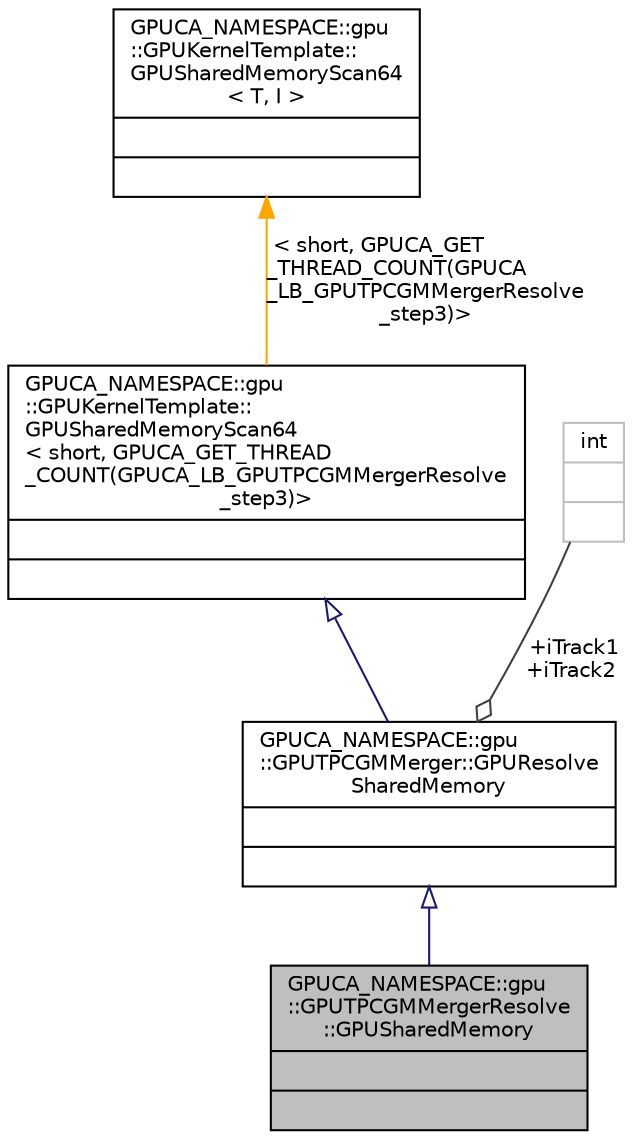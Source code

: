 digraph "GPUCA_NAMESPACE::gpu::GPUTPCGMMergerResolve::GPUSharedMemory"
{
 // INTERACTIVE_SVG=YES
  bgcolor="transparent";
  edge [fontname="Helvetica",fontsize="10",labelfontname="Helvetica",labelfontsize="10"];
  node [fontname="Helvetica",fontsize="10",shape=record];
  Node4 [label="{GPUCA_NAMESPACE::gpu\l::GPUTPCGMMergerResolve\l::GPUSharedMemory\n||}",height=0.2,width=0.4,color="black", fillcolor="grey75", style="filled", fontcolor="black"];
  Node5 -> Node4 [dir="back",color="midnightblue",fontsize="10",style="solid",arrowtail="onormal",fontname="Helvetica"];
  Node5 [label="{GPUCA_NAMESPACE::gpu\l::GPUTPCGMMerger::GPUResolve\lSharedMemory\n||}",height=0.2,width=0.4,color="black",URL="$d1/d3f/structGPUCA__NAMESPACE_1_1gpu_1_1GPUTPCGMMerger_1_1GPUResolveSharedMemory.html"];
  Node6 -> Node5 [dir="back",color="midnightblue",fontsize="10",style="solid",arrowtail="onormal",fontname="Helvetica"];
  Node6 [label="{GPUCA_NAMESPACE::gpu\l::GPUKernelTemplate::\lGPUSharedMemoryScan64\l\< short, GPUCA_GET_THREAD\l_COUNT(GPUCA_LB_GPUTPCGMMergerResolve\l_step3)\>\n||}",height=0.2,width=0.4,color="black",URL="$dd/deb/structGPUCA__NAMESPACE_1_1gpu_1_1GPUKernelTemplate_1_1GPUSharedMemoryScan64.html"];
  Node7 -> Node6 [dir="back",color="orange",fontsize="10",style="solid",label=" \< short, GPUCA_GET\l_THREAD_COUNT(GPUCA\l_LB_GPUTPCGMMergerResolve\l_step3)\>" ,fontname="Helvetica"];
  Node7 [label="{GPUCA_NAMESPACE::gpu\l::GPUKernelTemplate::\lGPUSharedMemoryScan64\l\< T, I \>\n||}",height=0.2,width=0.4,color="black",URL="$dd/deb/structGPUCA__NAMESPACE_1_1gpu_1_1GPUKernelTemplate_1_1GPUSharedMemoryScan64.html"];
  Node8 -> Node5 [color="grey25",fontsize="10",style="solid",label=" +iTrack1\n+iTrack2" ,arrowhead="odiamond",fontname="Helvetica"];
  Node8 [label="{int\n||}",height=0.2,width=0.4,color="grey75"];
}
